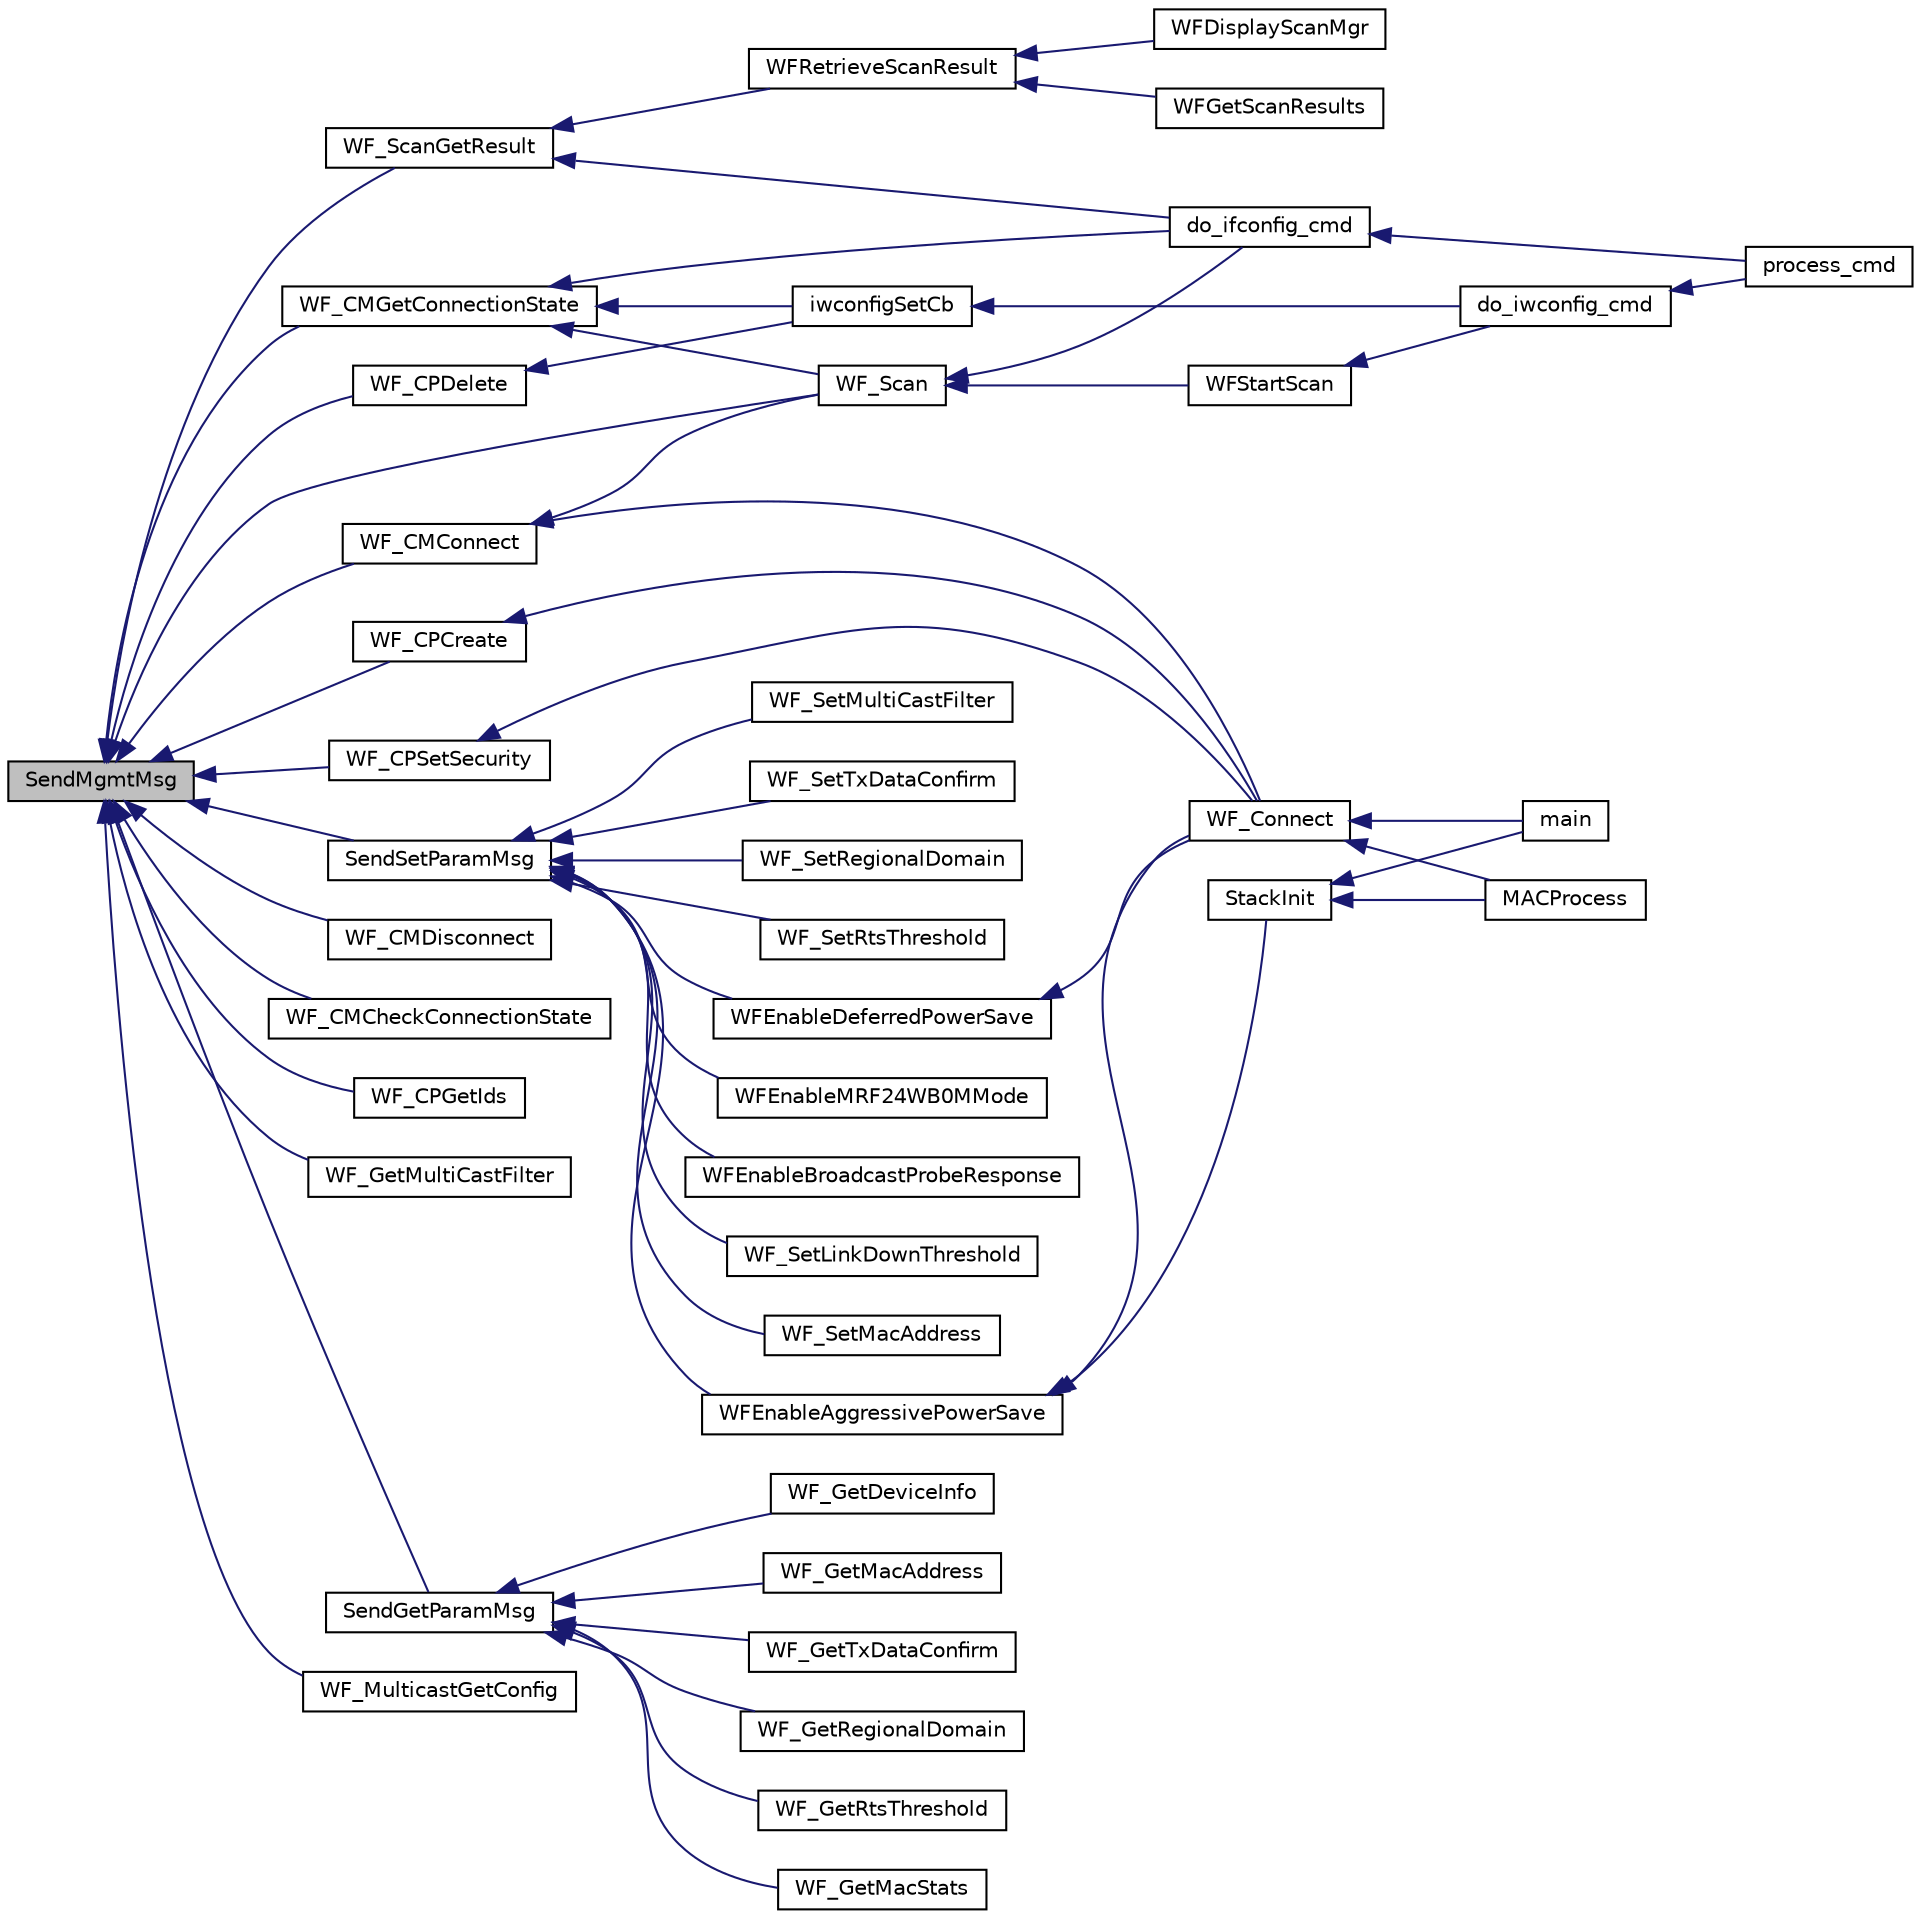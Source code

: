 digraph "SendMgmtMsg"
{
  edge [fontname="Helvetica",fontsize="10",labelfontname="Helvetica",labelfontsize="10"];
  node [fontname="Helvetica",fontsize="10",shape=record];
  rankdir="LR";
  Node1 [label="SendMgmtMsg",height=0.2,width=0.4,color="black", fillcolor="grey75", style="filled", fontcolor="black"];
  Node1 -> Node2 [dir="back",color="midnightblue",fontsize="10",style="solid",fontname="Helvetica"];
  Node2 [label="WF_CMConnect",height=0.2,width=0.4,color="black", fillcolor="white", style="filled",URL="$_w_f_connection_manager_8c.html#a0b1411e1413a139812e8591c70e6f690"];
  Node2 -> Node3 [dir="back",color="midnightblue",fontsize="10",style="solid",fontname="Helvetica"];
  Node3 [label="WF_Scan",height=0.2,width=0.4,color="black", fillcolor="white", style="filled",URL="$_w_f_scan_8c.html#abd0fe14d2253058101dcd2ce96dbdabc"];
  Node3 -> Node4 [dir="back",color="midnightblue",fontsize="10",style="solid",fontname="Helvetica"];
  Node4 [label="do_ifconfig_cmd",height=0.2,width=0.4,color="black", fillcolor="white", style="filled",URL="$_w_f_console_ifconfig_8c.html#a7d24f7ec577097165cbf981fd7a9ba76"];
  Node4 -> Node5 [dir="back",color="midnightblue",fontsize="10",style="solid",fontname="Helvetica"];
  Node5 [label="process_cmd",height=0.2,width=0.4,color="black", fillcolor="white", style="filled",URL="$_w_f_console_msg_handler_8c.html#adb34ba3f29206d313dd5bce1597db36b"];
  Node3 -> Node6 [dir="back",color="midnightblue",fontsize="10",style="solid",fontname="Helvetica"];
  Node6 [label="WFStartScan",height=0.2,width=0.4,color="black", fillcolor="white", style="filled",URL="$_w_f_easy_config_8c.html#ace3a4ed8433cd067c9ea749703b517ba"];
  Node6 -> Node7 [dir="back",color="midnightblue",fontsize="10",style="solid",fontname="Helvetica"];
  Node7 [label="do_iwconfig_cmd",height=0.2,width=0.4,color="black", fillcolor="white", style="filled",URL="$_w_f_console_iwconfig_8c.html#a2e6cbb97de35be8bbd07ca7c508020e9"];
  Node7 -> Node5 [dir="back",color="midnightblue",fontsize="10",style="solid",fontname="Helvetica"];
  Node2 -> Node8 [dir="back",color="midnightblue",fontsize="10",style="solid",fontname="Helvetica"];
  Node8 [label="WF_Connect",height=0.2,width=0.4,color="black", fillcolor="white", style="filled",URL="$_main_demo_8c.html#a112a0c7a8a37f72cab76a6fcd3f4a4e1"];
  Node8 -> Node9 [dir="back",color="midnightblue",fontsize="10",style="solid",fontname="Helvetica"];
  Node9 [label="MACProcess",height=0.2,width=0.4,color="black", fillcolor="white", style="filled",URL="$_w_f_mac_8c.html#a74c4ae494d118879a5d3798a74c3b905"];
  Node8 -> Node10 [dir="back",color="midnightblue",fontsize="10",style="solid",fontname="Helvetica"];
  Node10 [label="main",height=0.2,width=0.4,color="black", fillcolor="white", style="filled",URL="$_main_demo_8c.html#a6288eba0f8e8ad3ab1544ad731eb7667"];
  Node1 -> Node11 [dir="back",color="midnightblue",fontsize="10",style="solid",fontname="Helvetica"];
  Node11 [label="WF_CMDisconnect",height=0.2,width=0.4,color="black", fillcolor="white", style="filled",URL="$_w_f_connection_manager_8c.html#a3179a1ae6ebcf86d8a08c6010e023b13"];
  Node1 -> Node12 [dir="back",color="midnightblue",fontsize="10",style="solid",fontname="Helvetica"];
  Node12 [label="WF_CMGetConnectionState",height=0.2,width=0.4,color="black", fillcolor="white", style="filled",URL="$_w_f_connection_manager_8c.html#af9168ceb5f21cc083687902ce936fd6a"];
  Node12 -> Node4 [dir="back",color="midnightblue",fontsize="10",style="solid",fontname="Helvetica"];
  Node12 -> Node13 [dir="back",color="midnightblue",fontsize="10",style="solid",fontname="Helvetica"];
  Node13 [label="iwconfigSetCb",height=0.2,width=0.4,color="black", fillcolor="white", style="filled",URL="$_w_f_console_iwconfig_8c.html#a2108d859f2412c87e98689a272f6d12f"];
  Node13 -> Node7 [dir="back",color="midnightblue",fontsize="10",style="solid",fontname="Helvetica"];
  Node12 -> Node3 [dir="back",color="midnightblue",fontsize="10",style="solid",fontname="Helvetica"];
  Node1 -> Node14 [dir="back",color="midnightblue",fontsize="10",style="solid",fontname="Helvetica"];
  Node14 [label="WF_CMCheckConnectionState",height=0.2,width=0.4,color="black", fillcolor="white", style="filled",URL="$_w_f_connection_manager_8c.html#a8dab927a53f241982e1302588b9b4c8f"];
  Node1 -> Node15 [dir="back",color="midnightblue",fontsize="10",style="solid",fontname="Helvetica"];
  Node15 [label="WF_CPCreate",height=0.2,width=0.4,color="black", fillcolor="white", style="filled",URL="$_w_f_connection_profile_8c.html#a409118c5f7f4752e3cc90fed834f85d7"];
  Node15 -> Node8 [dir="back",color="midnightblue",fontsize="10",style="solid",fontname="Helvetica"];
  Node1 -> Node16 [dir="back",color="midnightblue",fontsize="10",style="solid",fontname="Helvetica"];
  Node16 [label="WF_CPDelete",height=0.2,width=0.4,color="black", fillcolor="white", style="filled",URL="$_w_f_connection_profile_8c.html#ac1e2f8b7109b4585a62802b4df34ff1f"];
  Node16 -> Node13 [dir="back",color="midnightblue",fontsize="10",style="solid",fontname="Helvetica"];
  Node1 -> Node17 [dir="back",color="midnightblue",fontsize="10",style="solid",fontname="Helvetica"];
  Node17 [label="WF_CPGetIds",height=0.2,width=0.4,color="black", fillcolor="white", style="filled",URL="$_w_f_connection_profile_8c.html#a0e54e93a1610caba3130524caff3287e"];
  Node1 -> Node18 [dir="back",color="midnightblue",fontsize="10",style="solid",fontname="Helvetica"];
  Node18 [label="WF_CPSetSecurity",height=0.2,width=0.4,color="black", fillcolor="white", style="filled",URL="$_w_f_connection_profile_8c.html#aaf4a0ba2196c6f796b60156a8b2bfcdf"];
  Node18 -> Node8 [dir="back",color="midnightblue",fontsize="10",style="solid",fontname="Helvetica"];
  Node1 -> Node19 [dir="back",color="midnightblue",fontsize="10",style="solid",fontname="Helvetica"];
  Node19 [label="WF_GetMultiCastFilter",height=0.2,width=0.4,color="black", fillcolor="white", style="filled",URL="$_w_f_param_msg_8c.html#a47f013b92cdc97580993cec2c2770238"];
  Node1 -> Node20 [dir="back",color="midnightblue",fontsize="10",style="solid",fontname="Helvetica"];
  Node20 [label="SendSetParamMsg",height=0.2,width=0.4,color="black", fillcolor="white", style="filled",URL="$_w_f_param_msg_8c.html#aae563f30e5a74d61457a580a1ac55f35"];
  Node20 -> Node21 [dir="back",color="midnightblue",fontsize="10",style="solid",fontname="Helvetica"];
  Node21 [label="WFEnableMRF24WB0MMode",height=0.2,width=0.4,color="black", fillcolor="white", style="filled",URL="$_w_f_param_msg_8c.html#a17ea790486f65453e9e08f3e7865ce51"];
  Node20 -> Node22 [dir="back",color="midnightblue",fontsize="10",style="solid",fontname="Helvetica"];
  Node22 [label="WFEnableBroadcastProbeResponse",height=0.2,width=0.4,color="black", fillcolor="white", style="filled",URL="$_w_f_param_msg_8c.html#ac28fb2ce2be506a1fe6995758407cfc7"];
  Node20 -> Node23 [dir="back",color="midnightblue",fontsize="10",style="solid",fontname="Helvetica"];
  Node23 [label="WF_SetLinkDownThreshold",height=0.2,width=0.4,color="black", fillcolor="white", style="filled",URL="$_w_f_param_msg_8c.html#aa7774366e4884e2c9882bc5b1a781655"];
  Node20 -> Node24 [dir="back",color="midnightblue",fontsize="10",style="solid",fontname="Helvetica"];
  Node24 [label="WFEnableDeferredPowerSave",height=0.2,width=0.4,color="black", fillcolor="white", style="filled",URL="$_w_f_param_msg_8c.html#a1d8cfa8a815c7981f1e907b555df8e03"];
  Node24 -> Node8 [dir="back",color="midnightblue",fontsize="10",style="solid",fontname="Helvetica"];
  Node20 -> Node25 [dir="back",color="midnightblue",fontsize="10",style="solid",fontname="Helvetica"];
  Node25 [label="WFEnableAggressivePowerSave",height=0.2,width=0.4,color="black", fillcolor="white", style="filled",URL="$_w_f_param_msg_8c.html#a0edd042310380fe3dd6a980abae84d16"];
  Node25 -> Node26 [dir="back",color="midnightblue",fontsize="10",style="solid",fontname="Helvetica"];
  Node26 [label="StackInit",height=0.2,width=0.4,color="black", fillcolor="white", style="filled",URL="$_stack_tsk_8c.html#af71915a2bb239ba8607e939c5943eb59"];
  Node26 -> Node9 [dir="back",color="midnightblue",fontsize="10",style="solid",fontname="Helvetica"];
  Node26 -> Node10 [dir="back",color="midnightblue",fontsize="10",style="solid",fontname="Helvetica"];
  Node25 -> Node8 [dir="back",color="midnightblue",fontsize="10",style="solid",fontname="Helvetica"];
  Node20 -> Node27 [dir="back",color="midnightblue",fontsize="10",style="solid",fontname="Helvetica"];
  Node27 [label="WF_SetMacAddress",height=0.2,width=0.4,color="black", fillcolor="white", style="filled",URL="$_w_f_param_msg_8c.html#a645f26804c3466979e43b401efc8642d"];
  Node20 -> Node28 [dir="back",color="midnightblue",fontsize="10",style="solid",fontname="Helvetica"];
  Node28 [label="WF_SetMultiCastFilter",height=0.2,width=0.4,color="black", fillcolor="white", style="filled",URL="$_w_f_param_msg_8c.html#a97517509be83045b855e76077617eb69"];
  Node20 -> Node29 [dir="back",color="midnightblue",fontsize="10",style="solid",fontname="Helvetica"];
  Node29 [label="WF_SetTxDataConfirm",height=0.2,width=0.4,color="black", fillcolor="white", style="filled",URL="$_w_f_param_msg_8c.html#a858ffdcbc130e449b0785d489690886d"];
  Node20 -> Node30 [dir="back",color="midnightblue",fontsize="10",style="solid",fontname="Helvetica"];
  Node30 [label="WF_SetRegionalDomain",height=0.2,width=0.4,color="black", fillcolor="white", style="filled",URL="$_w_f_param_msg_8c.html#a12a10bb7ff898ee4ef6d6a34d1c9ac6f"];
  Node20 -> Node31 [dir="back",color="midnightblue",fontsize="10",style="solid",fontname="Helvetica"];
  Node31 [label="WF_SetRtsThreshold",height=0.2,width=0.4,color="black", fillcolor="white", style="filled",URL="$_w_f_param_msg_8c.html#a4dbc47cd2474e7a49a608067a736882a"];
  Node1 -> Node32 [dir="back",color="midnightblue",fontsize="10",style="solid",fontname="Helvetica"];
  Node32 [label="SendGetParamMsg",height=0.2,width=0.4,color="black", fillcolor="white", style="filled",URL="$_w_f_param_msg_8c.html#a344ca0bfd8ec3f837e0a651c86474d24"];
  Node32 -> Node33 [dir="back",color="midnightblue",fontsize="10",style="solid",fontname="Helvetica"];
  Node33 [label="WF_GetDeviceInfo",height=0.2,width=0.4,color="black", fillcolor="white", style="filled",URL="$_w_f_param_msg_8c.html#a95b0d6a9e849375bbafaa6596b938314"];
  Node32 -> Node34 [dir="back",color="midnightblue",fontsize="10",style="solid",fontname="Helvetica"];
  Node34 [label="WF_GetMacAddress",height=0.2,width=0.4,color="black", fillcolor="white", style="filled",URL="$_w_f_param_msg_8c.html#adfaaf47a529cb28d880c4d6dec851a82"];
  Node32 -> Node35 [dir="back",color="midnightblue",fontsize="10",style="solid",fontname="Helvetica"];
  Node35 [label="WF_GetTxDataConfirm",height=0.2,width=0.4,color="black", fillcolor="white", style="filled",URL="$_w_f_param_msg_8c.html#a917c5a9f8679be2bf62310383397d743"];
  Node32 -> Node36 [dir="back",color="midnightblue",fontsize="10",style="solid",fontname="Helvetica"];
  Node36 [label="WF_GetRegionalDomain",height=0.2,width=0.4,color="black", fillcolor="white", style="filled",URL="$_w_f_param_msg_8c.html#aedfc454d3a11502ea15ea2edbecb9000"];
  Node32 -> Node37 [dir="back",color="midnightblue",fontsize="10",style="solid",fontname="Helvetica"];
  Node37 [label="WF_GetRtsThreshold",height=0.2,width=0.4,color="black", fillcolor="white", style="filled",URL="$_w_f_param_msg_8c.html#af13c2c9bf183d9951b36b77227081ebd"];
  Node32 -> Node38 [dir="back",color="midnightblue",fontsize="10",style="solid",fontname="Helvetica"];
  Node38 [label="WF_GetMacStats",height=0.2,width=0.4,color="black", fillcolor="white", style="filled",URL="$_w_f_param_msg_8c.html#a98b4c1e767dc7d429653a92611ad1fa8"];
  Node1 -> Node39 [dir="back",color="midnightblue",fontsize="10",style="solid",fontname="Helvetica"];
  Node39 [label="WF_MulticastGetConfig",height=0.2,width=0.4,color="black", fillcolor="white", style="filled",URL="$_w_f_param_msg__24_g_8c.html#a59c785ee0f61751caf53c1deff006739"];
  Node1 -> Node3 [dir="back",color="midnightblue",fontsize="10",style="solid",fontname="Helvetica"];
  Node1 -> Node40 [dir="back",color="midnightblue",fontsize="10",style="solid",fontname="Helvetica"];
  Node40 [label="WF_ScanGetResult",height=0.2,width=0.4,color="black", fillcolor="white", style="filled",URL="$_w_f_scan_8c.html#a929ec53277442e432dfbb2ff9ed04260"];
  Node40 -> Node4 [dir="back",color="midnightblue",fontsize="10",style="solid",fontname="Helvetica"];
  Node40 -> Node41 [dir="back",color="midnightblue",fontsize="10",style="solid",fontname="Helvetica"];
  Node41 [label="WFRetrieveScanResult",height=0.2,width=0.4,color="black", fillcolor="white", style="filled",URL="$_w_f_easy_config_8c.html#acf8dafbca83e5b265a2c0d0b9c0a8aef"];
  Node41 -> Node42 [dir="back",color="midnightblue",fontsize="10",style="solid",fontname="Helvetica"];
  Node42 [label="WFGetScanResults",height=0.2,width=0.4,color="black", fillcolor="white", style="filled",URL="$_w_f_easy_config_8c.html#a9ee98a055eabf09aabe634ad613fd399"];
  Node41 -> Node43 [dir="back",color="midnightblue",fontsize="10",style="solid",fontname="Helvetica"];
  Node43 [label="WFDisplayScanMgr",height=0.2,width=0.4,color="black", fillcolor="white", style="filled",URL="$_w_f_mac__24_g_8c.html#a71922ce0d81f02a29466f8aa9074fbde"];
}
